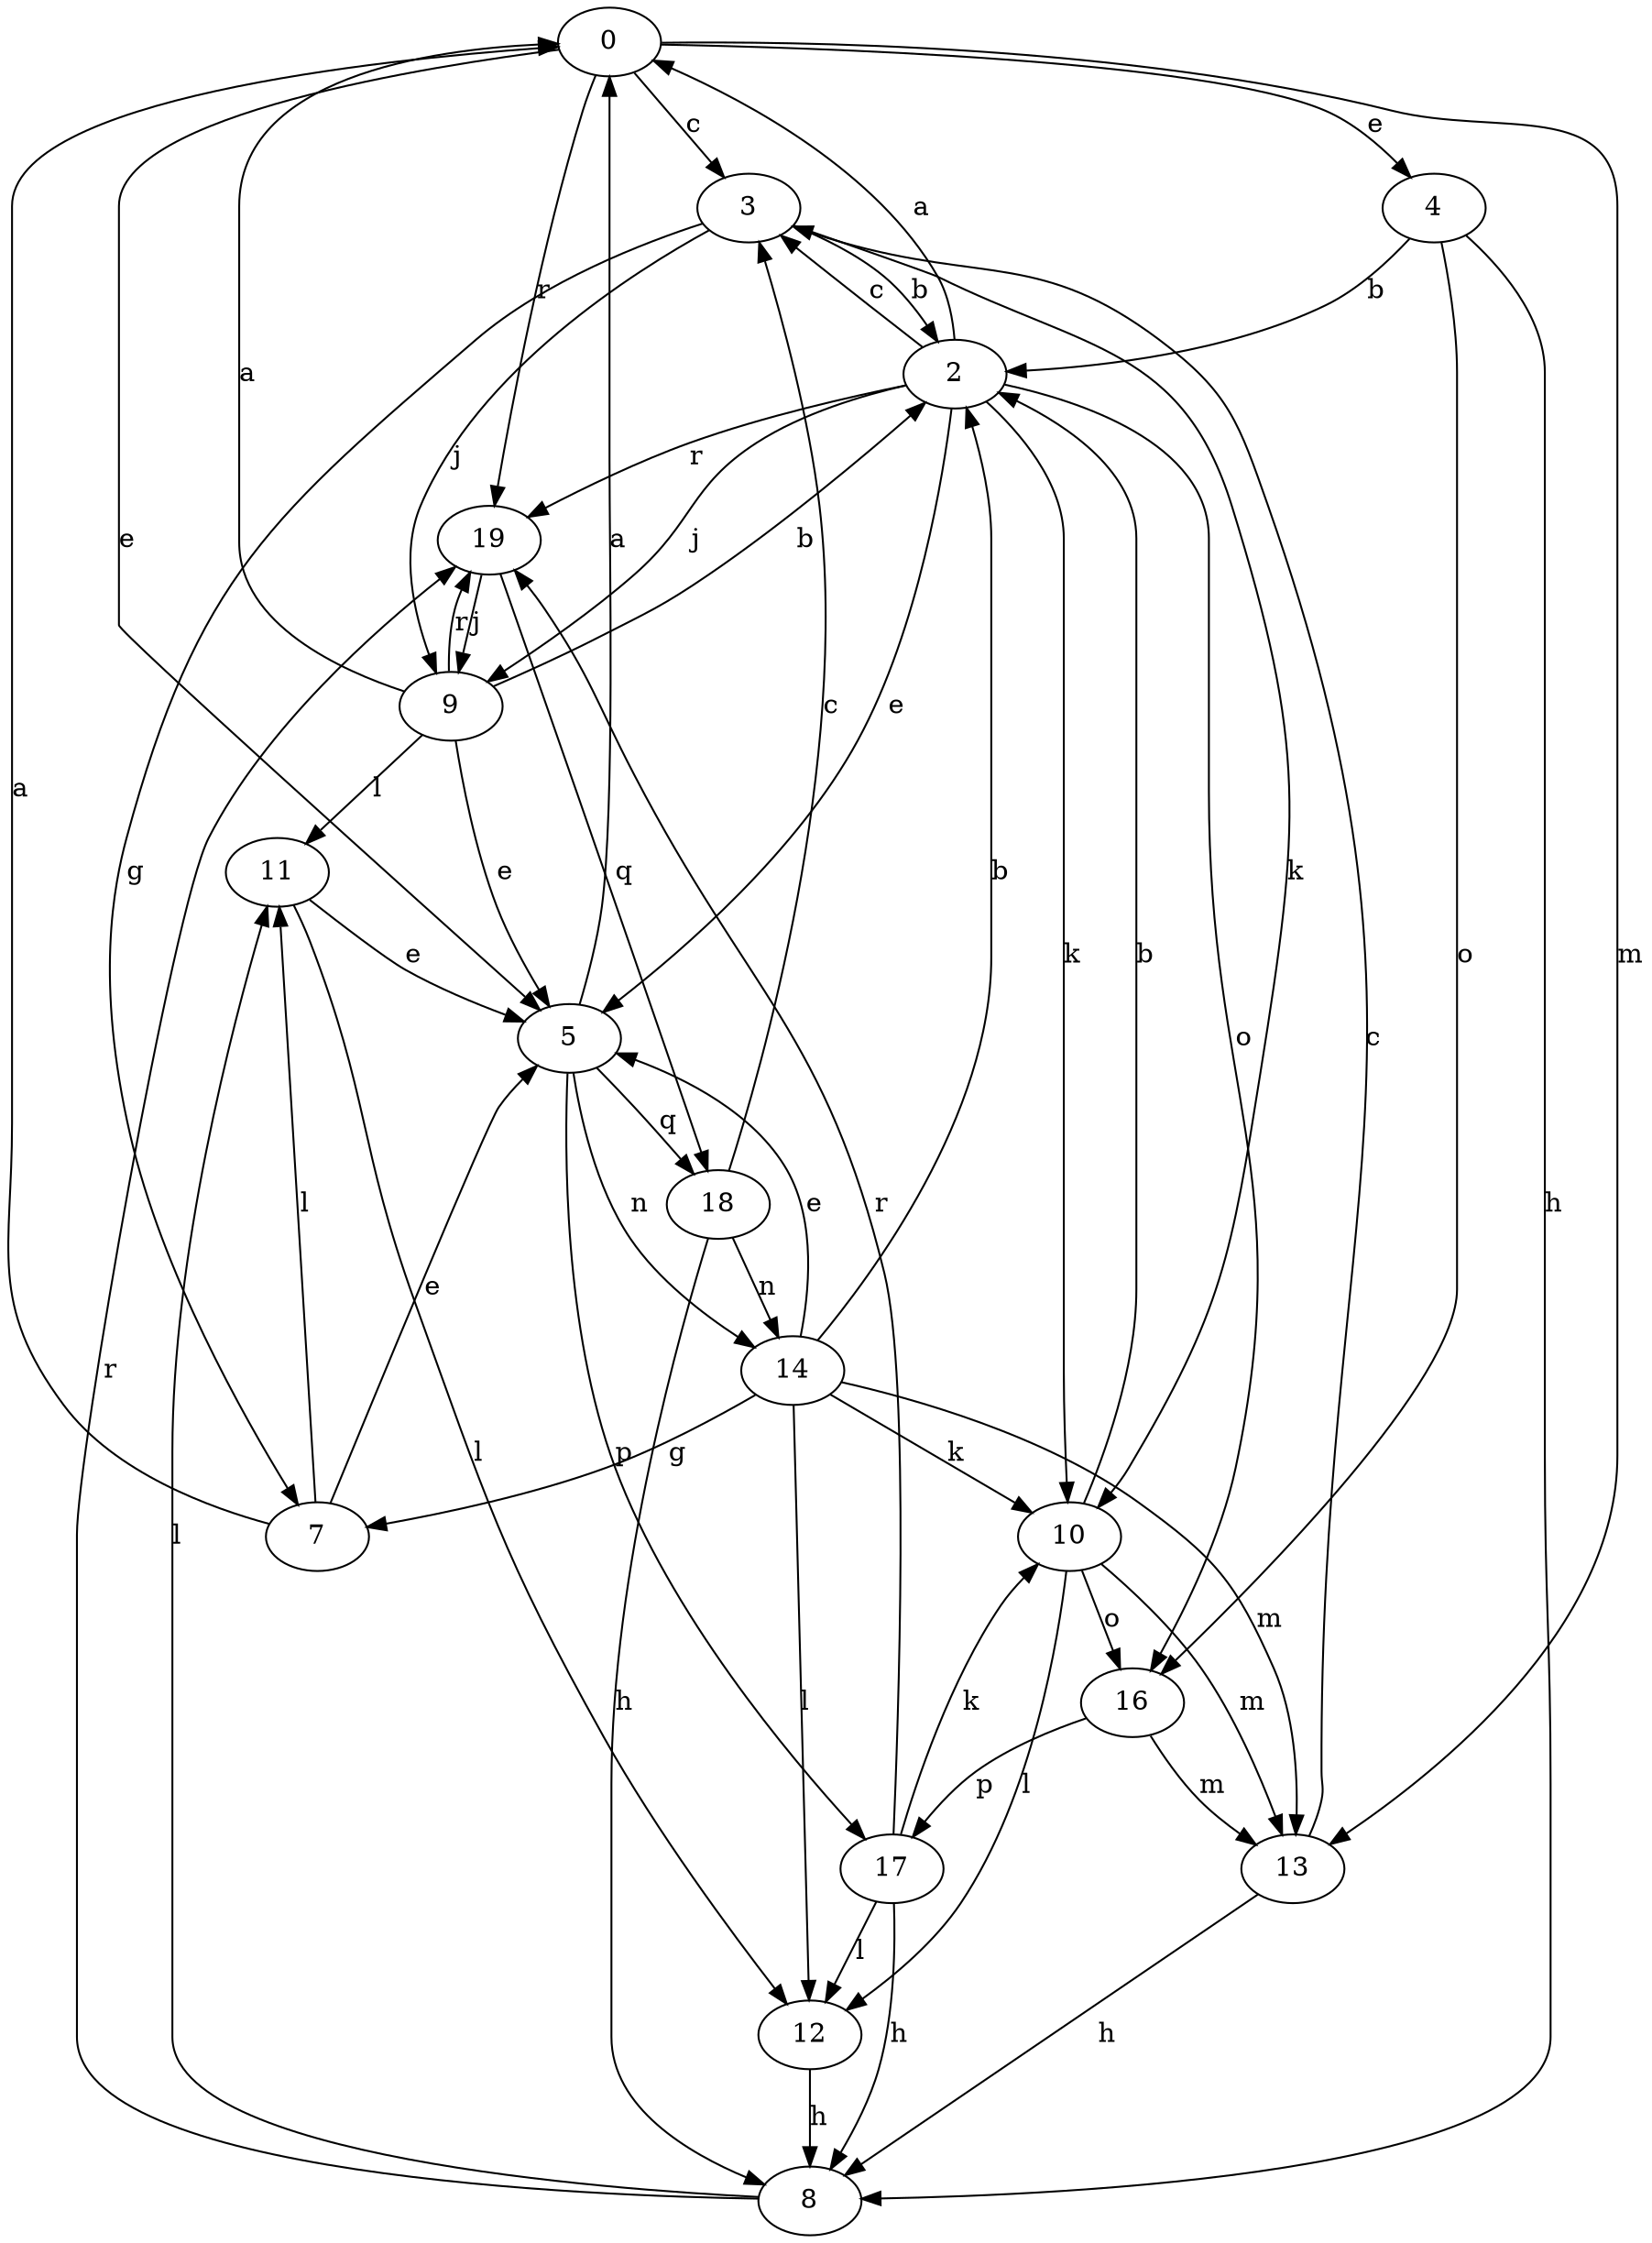 strict digraph  {
0;
2;
3;
4;
5;
7;
8;
9;
10;
11;
12;
13;
14;
16;
17;
18;
19;
0 -> 3  [label=c];
0 -> 4  [label=e];
0 -> 5  [label=e];
0 -> 13  [label=m];
0 -> 19  [label=r];
2 -> 0  [label=a];
2 -> 3  [label=c];
2 -> 5  [label=e];
2 -> 9  [label=j];
2 -> 10  [label=k];
2 -> 16  [label=o];
2 -> 19  [label=r];
3 -> 2  [label=b];
3 -> 7  [label=g];
3 -> 9  [label=j];
3 -> 10  [label=k];
4 -> 2  [label=b];
4 -> 8  [label=h];
4 -> 16  [label=o];
5 -> 0  [label=a];
5 -> 14  [label=n];
5 -> 17  [label=p];
5 -> 18  [label=q];
7 -> 0  [label=a];
7 -> 5  [label=e];
7 -> 11  [label=l];
8 -> 11  [label=l];
8 -> 19  [label=r];
9 -> 0  [label=a];
9 -> 2  [label=b];
9 -> 5  [label=e];
9 -> 11  [label=l];
9 -> 19  [label=r];
10 -> 2  [label=b];
10 -> 12  [label=l];
10 -> 13  [label=m];
10 -> 16  [label=o];
11 -> 5  [label=e];
11 -> 12  [label=l];
12 -> 8  [label=h];
13 -> 3  [label=c];
13 -> 8  [label=h];
14 -> 2  [label=b];
14 -> 5  [label=e];
14 -> 7  [label=g];
14 -> 10  [label=k];
14 -> 12  [label=l];
14 -> 13  [label=m];
16 -> 13  [label=m];
16 -> 17  [label=p];
17 -> 8  [label=h];
17 -> 10  [label=k];
17 -> 12  [label=l];
17 -> 19  [label=r];
18 -> 3  [label=c];
18 -> 8  [label=h];
18 -> 14  [label=n];
19 -> 9  [label=j];
19 -> 18  [label=q];
}
